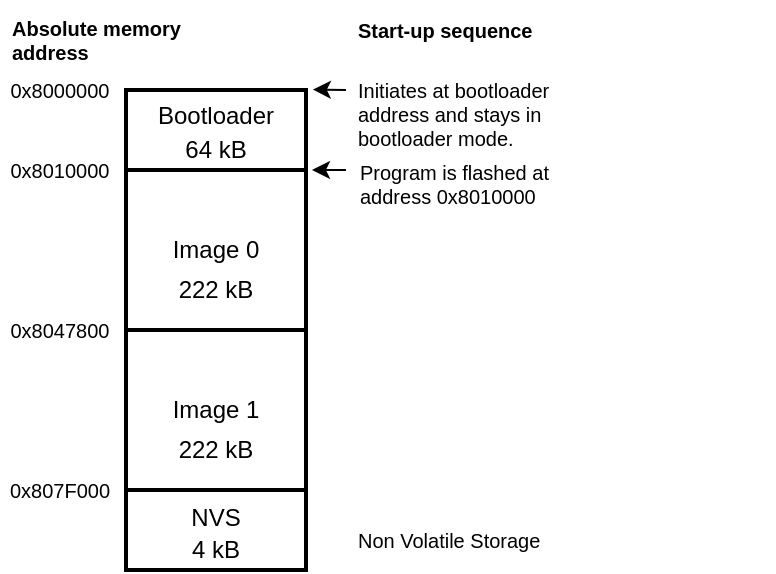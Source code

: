 <mxfile version="24.2.1" type="device">
  <diagram name="Page-1" id="RuAQtbNqCfSwzMXXSnDz">
    <mxGraphModel dx="649" dy="365" grid="1" gridSize="10" guides="1" tooltips="1" connect="1" arrows="1" fold="1" page="1" pageScale="1" pageWidth="827" pageHeight="1169" math="0" shadow="0">
      <root>
        <mxCell id="0" />
        <mxCell id="1" parent="0" />
        <mxCell id="QR6tN2PlZgDvppWImNZz-1" value="Bootloader&#xa;" style="whiteSpace=wrap;strokeWidth=2;fillColor=none;" vertex="1" parent="1">
          <mxGeometry x="250" y="320" width="90" height="40" as="geometry" />
        </mxCell>
        <mxCell id="QR6tN2PlZgDvppWImNZz-3" value="Image 0" style="whiteSpace=wrap;strokeWidth=2;fillColor=none;" vertex="1" parent="1">
          <mxGeometry x="250" y="360" width="90" height="80" as="geometry" />
        </mxCell>
        <mxCell id="QR6tN2PlZgDvppWImNZz-4" value="Image 1" style="whiteSpace=wrap;strokeWidth=2;fillColor=none;" vertex="1" parent="1">
          <mxGeometry x="250" y="440" width="90" height="80" as="geometry" />
        </mxCell>
        <mxCell id="QR6tN2PlZgDvppWImNZz-5" value="NVS" style="whiteSpace=wrap;strokeWidth=2;verticalAlign=top;fillColor=none;" vertex="1" parent="1">
          <mxGeometry x="250" y="520" width="90" height="40" as="geometry" />
        </mxCell>
        <mxCell id="QR6tN2PlZgDvppWImNZz-12" value="0x8000000" style="text;html=1;align=center;verticalAlign=middle;whiteSpace=wrap;rounded=0;fontSize=10;" vertex="1" parent="1">
          <mxGeometry x="187" y="310" width="60" height="20" as="geometry" />
        </mxCell>
        <mxCell id="QR6tN2PlZgDvppWImNZz-13" value="0x8010000" style="text;html=1;align=center;verticalAlign=middle;whiteSpace=wrap;rounded=0;fontSize=10;" vertex="1" parent="1">
          <mxGeometry x="187" y="350" width="60" height="20" as="geometry" />
        </mxCell>
        <mxCell id="QR6tN2PlZgDvppWImNZz-14" value="0x8047800" style="text;html=1;align=center;verticalAlign=middle;whiteSpace=wrap;rounded=0;fontSize=10;" vertex="1" parent="1">
          <mxGeometry x="187" y="430" width="60" height="20" as="geometry" />
        </mxCell>
        <mxCell id="QR6tN2PlZgDvppWImNZz-15" value="0x807F000" style="text;html=1;align=center;verticalAlign=middle;whiteSpace=wrap;rounded=0;fontSize=10;" vertex="1" parent="1">
          <mxGeometry x="187" y="510" width="60" height="20" as="geometry" />
        </mxCell>
        <mxCell id="QR6tN2PlZgDvppWImNZz-16" value="" style="endArrow=classic;html=1;rounded=0;entryX=1.038;entryY=-0.006;entryDx=0;entryDy=0;entryPerimeter=0;" edge="1" parent="1" target="QR6tN2PlZgDvppWImNZz-1">
          <mxGeometry width="50" height="50" relative="1" as="geometry">
            <mxPoint x="360" y="320" as="sourcePoint" />
            <mxPoint x="420" y="440" as="targetPoint" />
          </mxGeometry>
        </mxCell>
        <mxCell id="QR6tN2PlZgDvppWImNZz-17" value="Start-up sequence" style="text;html=1;align=left;verticalAlign=middle;whiteSpace=wrap;rounded=0;fontStyle=1;fontSize=10;" vertex="1" parent="1">
          <mxGeometry x="364" y="275" width="110" height="30" as="geometry" />
        </mxCell>
        <mxCell id="QR6tN2PlZgDvppWImNZz-18" value="&lt;div style=&quot;font-size: 10px;&quot; align=&quot;left&quot;&gt;Initiates at bootloader address and stays in bootloader mode.&lt;br&gt;&lt;/div&gt;" style="text;html=1;align=left;verticalAlign=middle;whiteSpace=wrap;rounded=0;fontSize=10;" vertex="1" parent="1">
          <mxGeometry x="364" y="317" width="126" height="30" as="geometry" />
        </mxCell>
        <mxCell id="QR6tN2PlZgDvppWImNZz-21" value="64 kB" style="text;html=1;align=center;verticalAlign=middle;whiteSpace=wrap;rounded=0;" vertex="1" parent="1">
          <mxGeometry x="265" y="340" width="60" height="20" as="geometry" />
        </mxCell>
        <mxCell id="QR6tN2PlZgDvppWImNZz-22" value="222 kB" style="text;html=1;align=center;verticalAlign=middle;whiteSpace=wrap;rounded=0;" vertex="1" parent="1">
          <mxGeometry x="265" y="410" width="60" height="20" as="geometry" />
        </mxCell>
        <mxCell id="QR6tN2PlZgDvppWImNZz-23" value="222 kB" style="text;html=1;align=center;verticalAlign=middle;whiteSpace=wrap;rounded=0;" vertex="1" parent="1">
          <mxGeometry x="265" y="490" width="60" height="20" as="geometry" />
        </mxCell>
        <mxCell id="QR6tN2PlZgDvppWImNZz-24" value="4 kB" style="text;html=1;align=center;verticalAlign=middle;whiteSpace=wrap;rounded=0;" vertex="1" parent="1">
          <mxGeometry x="265" y="540" width="60" height="20" as="geometry" />
        </mxCell>
        <mxCell id="QR6tN2PlZgDvppWImNZz-25" value="Absolute memory address" style="text;html=1;align=left;verticalAlign=middle;whiteSpace=wrap;rounded=0;fontStyle=1;fontSize=10;" vertex="1" parent="1">
          <mxGeometry x="191" y="280" width="100" height="30" as="geometry" />
        </mxCell>
        <mxCell id="QR6tN2PlZgDvppWImNZz-28" value="" style="endArrow=classic;html=1;rounded=0;entryX=1.038;entryY=-0.006;entryDx=0;entryDy=0;entryPerimeter=0;" edge="1" parent="1">
          <mxGeometry width="50" height="50" relative="1" as="geometry">
            <mxPoint x="360" y="360" as="sourcePoint" />
            <mxPoint x="343" y="360" as="targetPoint" />
          </mxGeometry>
        </mxCell>
        <mxCell id="QR6tN2PlZgDvppWImNZz-29" value="&lt;div style=&quot;font-size: 10px;&quot; align=&quot;left&quot;&gt;Program is flashed at address 0x8010000&amp;nbsp; &lt;/div&gt;" style="text;html=1;align=left;verticalAlign=middle;whiteSpace=wrap;rounded=0;fontSize=10;" vertex="1" parent="1">
          <mxGeometry x="365" y="352" width="105" height="30" as="geometry" />
        </mxCell>
        <mxCell id="QR6tN2PlZgDvppWImNZz-31" value="&lt;div style=&quot;font-size: 10px;&quot; align=&quot;left&quot;&gt;Non Volatile Storage&lt;br style=&quot;font-size: 10px;&quot;&gt;&lt;/div&gt;" style="text;html=1;align=left;verticalAlign=middle;whiteSpace=wrap;rounded=0;fontSize=10;" vertex="1" parent="1">
          <mxGeometry x="364" y="530" width="210" height="30" as="geometry" />
        </mxCell>
      </root>
    </mxGraphModel>
  </diagram>
</mxfile>
